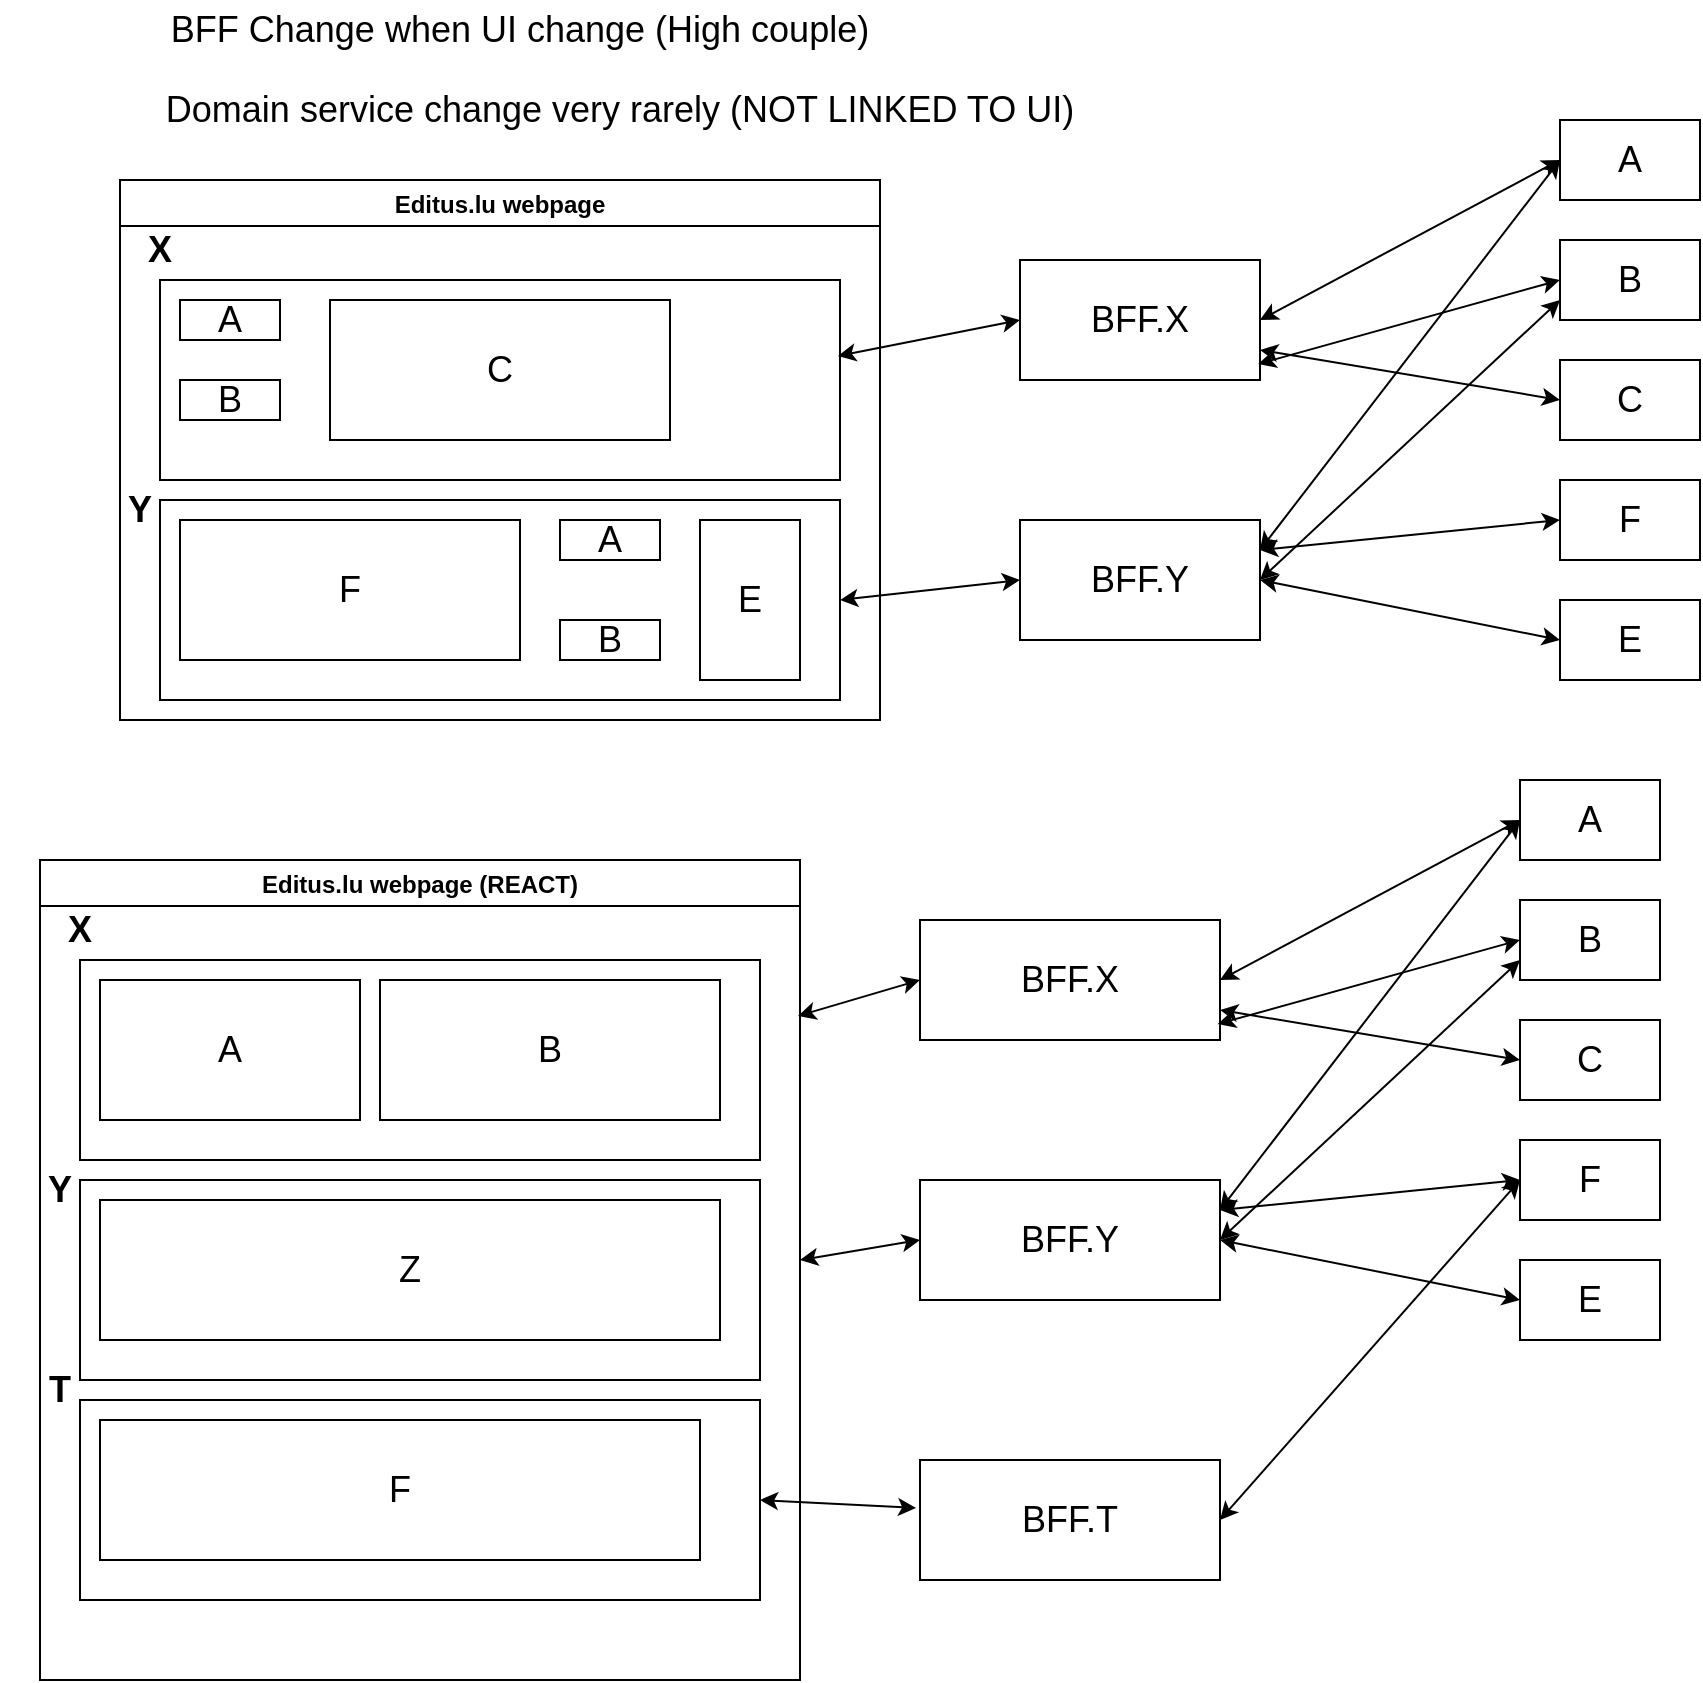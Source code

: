 <mxfile version="16.6.3" type="github">
  <diagram id="c6mJYmaqCusoTaIBJFSl" name="Page-1">
    <mxGraphModel dx="2249" dy="721" grid="1" gridSize="10" guides="1" tooltips="1" connect="1" arrows="1" fold="1" page="1" pageScale="1" pageWidth="827" pageHeight="1169" math="0" shadow="0">
      <root>
        <mxCell id="0" />
        <mxCell id="1" parent="0" />
        <mxCell id="-I1qoJd3Gczy4PTa_OBQ-3" value="Editus.lu webpage" style="swimlane;" vertex="1" parent="1">
          <mxGeometry x="20" y="110" width="380" height="270" as="geometry" />
        </mxCell>
        <mxCell id="-I1qoJd3Gczy4PTa_OBQ-4" value="" style="rounded=0;whiteSpace=wrap;html=1;" vertex="1" parent="-I1qoJd3Gczy4PTa_OBQ-3">
          <mxGeometry x="20" y="50" width="340" height="100" as="geometry" />
        </mxCell>
        <mxCell id="-I1qoJd3Gczy4PTa_OBQ-5" value="X" style="text;html=1;strokeColor=none;fillColor=none;align=center;verticalAlign=middle;whiteSpace=wrap;rounded=0;fontStyle=1;fontSize=18;" vertex="1" parent="-I1qoJd3Gczy4PTa_OBQ-3">
          <mxGeometry x="-10" y="20" width="60" height="30" as="geometry" />
        </mxCell>
        <mxCell id="-I1qoJd3Gczy4PTa_OBQ-6" value="A" style="rounded=0;whiteSpace=wrap;html=1;fontSize=18;" vertex="1" parent="-I1qoJd3Gczy4PTa_OBQ-3">
          <mxGeometry x="30" y="60" width="50" height="20" as="geometry" />
        </mxCell>
        <mxCell id="-I1qoJd3Gczy4PTa_OBQ-7" value="B" style="rounded=0;whiteSpace=wrap;html=1;fontSize=18;" vertex="1" parent="-I1qoJd3Gczy4PTa_OBQ-3">
          <mxGeometry x="30" y="100" width="50" height="20" as="geometry" />
        </mxCell>
        <mxCell id="-I1qoJd3Gczy4PTa_OBQ-8" value="C" style="rounded=0;whiteSpace=wrap;html=1;fontSize=18;" vertex="1" parent="-I1qoJd3Gczy4PTa_OBQ-3">
          <mxGeometry x="105" y="60" width="170" height="70" as="geometry" />
        </mxCell>
        <mxCell id="-I1qoJd3Gczy4PTa_OBQ-10" value="" style="rounded=0;whiteSpace=wrap;html=1;" vertex="1" parent="-I1qoJd3Gczy4PTa_OBQ-3">
          <mxGeometry x="20" y="160" width="340" height="100" as="geometry" />
        </mxCell>
        <mxCell id="-I1qoJd3Gczy4PTa_OBQ-11" value="Y" style="text;html=1;strokeColor=none;fillColor=none;align=center;verticalAlign=middle;whiteSpace=wrap;rounded=0;fontStyle=1;fontSize=18;" vertex="1" parent="-I1qoJd3Gczy4PTa_OBQ-3">
          <mxGeometry x="-20" y="150" width="60" height="30" as="geometry" />
        </mxCell>
        <mxCell id="-I1qoJd3Gczy4PTa_OBQ-12" value="F" style="rounded=0;whiteSpace=wrap;html=1;fontSize=18;" vertex="1" parent="-I1qoJd3Gczy4PTa_OBQ-3">
          <mxGeometry x="30" y="170" width="170" height="70" as="geometry" />
        </mxCell>
        <mxCell id="-I1qoJd3Gczy4PTa_OBQ-13" value="A" style="rounded=0;whiteSpace=wrap;html=1;fontSize=18;" vertex="1" parent="-I1qoJd3Gczy4PTa_OBQ-3">
          <mxGeometry x="220" y="170" width="50" height="20" as="geometry" />
        </mxCell>
        <mxCell id="-I1qoJd3Gczy4PTa_OBQ-14" value="B" style="rounded=0;whiteSpace=wrap;html=1;fontSize=18;" vertex="1" parent="-I1qoJd3Gczy4PTa_OBQ-3">
          <mxGeometry x="220" y="220" width="50" height="20" as="geometry" />
        </mxCell>
        <mxCell id="-I1qoJd3Gczy4PTa_OBQ-15" value="E" style="rounded=0;whiteSpace=wrap;html=1;fontSize=18;" vertex="1" parent="-I1qoJd3Gczy4PTa_OBQ-3">
          <mxGeometry x="290" y="170" width="50" height="80" as="geometry" />
        </mxCell>
        <mxCell id="-I1qoJd3Gczy4PTa_OBQ-16" value="BFF.X" style="rounded=0;whiteSpace=wrap;html=1;fontSize=18;" vertex="1" parent="1">
          <mxGeometry x="470" y="150" width="120" height="60" as="geometry" />
        </mxCell>
        <mxCell id="-I1qoJd3Gczy4PTa_OBQ-17" value="BFF.Y" style="rounded=0;whiteSpace=wrap;html=1;fontSize=18;" vertex="1" parent="1">
          <mxGeometry x="470" y="280" width="120" height="60" as="geometry" />
        </mxCell>
        <mxCell id="-I1qoJd3Gczy4PTa_OBQ-19" value="" style="endArrow=classic;startArrow=classic;html=1;rounded=0;fontSize=18;entryX=0;entryY=0.5;entryDx=0;entryDy=0;exitX=0.997;exitY=0.38;exitDx=0;exitDy=0;exitPerimeter=0;" edge="1" parent="1" source="-I1qoJd3Gczy4PTa_OBQ-4" target="-I1qoJd3Gczy4PTa_OBQ-16">
          <mxGeometry width="50" height="50" relative="1" as="geometry">
            <mxPoint x="390" y="400" as="sourcePoint" />
            <mxPoint x="440" y="350" as="targetPoint" />
          </mxGeometry>
        </mxCell>
        <mxCell id="-I1qoJd3Gczy4PTa_OBQ-20" value="" style="endArrow=classic;startArrow=classic;html=1;rounded=0;fontSize=18;entryX=0;entryY=0.5;entryDx=0;entryDy=0;exitX=1;exitY=0.5;exitDx=0;exitDy=0;" edge="1" parent="1" source="-I1qoJd3Gczy4PTa_OBQ-10" target="-I1qoJd3Gczy4PTa_OBQ-17">
          <mxGeometry width="50" height="50" relative="1" as="geometry">
            <mxPoint x="388.98" y="208" as="sourcePoint" />
            <mxPoint x="480" y="190" as="targetPoint" />
          </mxGeometry>
        </mxCell>
        <mxCell id="-I1qoJd3Gczy4PTa_OBQ-21" value="A" style="rounded=0;whiteSpace=wrap;html=1;fontSize=18;" vertex="1" parent="1">
          <mxGeometry x="740" y="80" width="70" height="40" as="geometry" />
        </mxCell>
        <mxCell id="-I1qoJd3Gczy4PTa_OBQ-22" value="B" style="rounded=0;whiteSpace=wrap;html=1;fontSize=18;" vertex="1" parent="1">
          <mxGeometry x="740" y="140" width="70" height="40" as="geometry" />
        </mxCell>
        <mxCell id="-I1qoJd3Gczy4PTa_OBQ-23" value="C" style="rounded=0;whiteSpace=wrap;html=1;fontSize=18;" vertex="1" parent="1">
          <mxGeometry x="740" y="200" width="70" height="40" as="geometry" />
        </mxCell>
        <mxCell id="-I1qoJd3Gczy4PTa_OBQ-25" value="F" style="rounded=0;whiteSpace=wrap;html=1;fontSize=18;" vertex="1" parent="1">
          <mxGeometry x="740" y="260" width="70" height="40" as="geometry" />
        </mxCell>
        <mxCell id="-I1qoJd3Gczy4PTa_OBQ-26" value="E" style="rounded=0;whiteSpace=wrap;html=1;fontSize=18;" vertex="1" parent="1">
          <mxGeometry x="740" y="320" width="70" height="40" as="geometry" />
        </mxCell>
        <mxCell id="-I1qoJd3Gczy4PTa_OBQ-28" value="" style="endArrow=classic;startArrow=classic;html=1;rounded=0;fontSize=18;entryX=0;entryY=0.5;entryDx=0;entryDy=0;exitX=1;exitY=0.5;exitDx=0;exitDy=0;" edge="1" parent="1" source="-I1qoJd3Gczy4PTa_OBQ-16" target="-I1qoJd3Gczy4PTa_OBQ-21">
          <mxGeometry width="50" height="50" relative="1" as="geometry">
            <mxPoint x="388.98" y="208" as="sourcePoint" />
            <mxPoint x="480" y="190" as="targetPoint" />
          </mxGeometry>
        </mxCell>
        <mxCell id="-I1qoJd3Gczy4PTa_OBQ-29" value="" style="endArrow=classic;startArrow=classic;html=1;rounded=0;fontSize=18;entryX=0;entryY=0.5;entryDx=0;entryDy=0;exitX=0.992;exitY=0.867;exitDx=0;exitDy=0;exitPerimeter=0;" edge="1" parent="1" source="-I1qoJd3Gczy4PTa_OBQ-16" target="-I1qoJd3Gczy4PTa_OBQ-22">
          <mxGeometry width="50" height="50" relative="1" as="geometry">
            <mxPoint x="600" y="190" as="sourcePoint" />
            <mxPoint x="670" y="110" as="targetPoint" />
          </mxGeometry>
        </mxCell>
        <mxCell id="-I1qoJd3Gczy4PTa_OBQ-30" value="" style="endArrow=classic;startArrow=classic;html=1;rounded=0;fontSize=18;entryX=0;entryY=0.5;entryDx=0;entryDy=0;exitX=1;exitY=0.75;exitDx=0;exitDy=0;" edge="1" parent="1" source="-I1qoJd3Gczy4PTa_OBQ-16" target="-I1qoJd3Gczy4PTa_OBQ-23">
          <mxGeometry width="50" height="50" relative="1" as="geometry">
            <mxPoint x="599.04" y="212.02" as="sourcePoint" />
            <mxPoint x="670" y="170" as="targetPoint" />
          </mxGeometry>
        </mxCell>
        <mxCell id="-I1qoJd3Gczy4PTa_OBQ-31" value="" style="endArrow=classic;startArrow=classic;html=1;rounded=0;fontSize=18;entryX=0;entryY=0.5;entryDx=0;entryDy=0;exitX=1;exitY=0.25;exitDx=0;exitDy=0;" edge="1" parent="1" source="-I1qoJd3Gczy4PTa_OBQ-17" target="-I1qoJd3Gczy4PTa_OBQ-25">
          <mxGeometry width="50" height="50" relative="1" as="geometry">
            <mxPoint x="600" y="205" as="sourcePoint" />
            <mxPoint x="750" y="230" as="targetPoint" />
          </mxGeometry>
        </mxCell>
        <mxCell id="-I1qoJd3Gczy4PTa_OBQ-32" value="" style="endArrow=classic;startArrow=classic;html=1;rounded=0;fontSize=18;entryX=0;entryY=0.5;entryDx=0;entryDy=0;exitX=1;exitY=0.25;exitDx=0;exitDy=0;" edge="1" parent="1" source="-I1qoJd3Gczy4PTa_OBQ-17" target="-I1qoJd3Gczy4PTa_OBQ-21">
          <mxGeometry width="50" height="50" relative="1" as="geometry">
            <mxPoint x="600" y="305" as="sourcePoint" />
            <mxPoint x="750" y="290" as="targetPoint" />
          </mxGeometry>
        </mxCell>
        <mxCell id="-I1qoJd3Gczy4PTa_OBQ-33" value="" style="endArrow=classic;startArrow=classic;html=1;rounded=0;fontSize=18;entryX=0;entryY=0.75;entryDx=0;entryDy=0;exitX=1;exitY=0.5;exitDx=0;exitDy=0;" edge="1" parent="1" source="-I1qoJd3Gczy4PTa_OBQ-17" target="-I1qoJd3Gczy4PTa_OBQ-22">
          <mxGeometry width="50" height="50" relative="1" as="geometry">
            <mxPoint x="600" y="305" as="sourcePoint" />
            <mxPoint x="750" y="110" as="targetPoint" />
          </mxGeometry>
        </mxCell>
        <mxCell id="-I1qoJd3Gczy4PTa_OBQ-34" value="" style="endArrow=classic;startArrow=classic;html=1;rounded=0;fontSize=18;entryX=0;entryY=0.5;entryDx=0;entryDy=0;exitX=1;exitY=0.5;exitDx=0;exitDy=0;" edge="1" parent="1" source="-I1qoJd3Gczy4PTa_OBQ-17" target="-I1qoJd3Gczy4PTa_OBQ-26">
          <mxGeometry width="50" height="50" relative="1" as="geometry">
            <mxPoint x="600" y="320" as="sourcePoint" />
            <mxPoint x="750" y="180" as="targetPoint" />
          </mxGeometry>
        </mxCell>
        <mxCell id="-I1qoJd3Gczy4PTa_OBQ-44" value="BFF.X" style="rounded=0;whiteSpace=wrap;html=1;fontSize=18;" vertex="1" parent="1">
          <mxGeometry x="420" y="480" width="150" height="60" as="geometry" />
        </mxCell>
        <mxCell id="-I1qoJd3Gczy4PTa_OBQ-45" value="BFF.Y" style="rounded=0;whiteSpace=wrap;html=1;fontSize=18;" vertex="1" parent="1">
          <mxGeometry x="420" y="610" width="150" height="60" as="geometry" />
        </mxCell>
        <mxCell id="-I1qoJd3Gczy4PTa_OBQ-46" value="" style="endArrow=classic;startArrow=classic;html=1;rounded=0;fontSize=18;entryX=0;entryY=0.5;entryDx=0;entryDy=0;exitX=0.997;exitY=0.38;exitDx=0;exitDy=0;exitPerimeter=0;" edge="1" parent="1" target="-I1qoJd3Gczy4PTa_OBQ-44">
          <mxGeometry width="50" height="50" relative="1" as="geometry">
            <mxPoint x="358.98" y="528" as="sourcePoint" />
            <mxPoint x="420" y="680" as="targetPoint" />
          </mxGeometry>
        </mxCell>
        <mxCell id="-I1qoJd3Gczy4PTa_OBQ-47" value="" style="endArrow=classic;startArrow=classic;html=1;rounded=0;fontSize=18;entryX=0;entryY=0.5;entryDx=0;entryDy=0;exitX=1;exitY=0.5;exitDx=0;exitDy=0;" edge="1" parent="1" target="-I1qoJd3Gczy4PTa_OBQ-45">
          <mxGeometry width="50" height="50" relative="1" as="geometry">
            <mxPoint x="360" y="650" as="sourcePoint" />
            <mxPoint x="460" y="520" as="targetPoint" />
          </mxGeometry>
        </mxCell>
        <mxCell id="-I1qoJd3Gczy4PTa_OBQ-48" value="A" style="rounded=0;whiteSpace=wrap;html=1;fontSize=18;" vertex="1" parent="1">
          <mxGeometry x="720" y="410" width="70" height="40" as="geometry" />
        </mxCell>
        <mxCell id="-I1qoJd3Gczy4PTa_OBQ-49" value="B" style="rounded=0;whiteSpace=wrap;html=1;fontSize=18;" vertex="1" parent="1">
          <mxGeometry x="720" y="470" width="70" height="40" as="geometry" />
        </mxCell>
        <mxCell id="-I1qoJd3Gczy4PTa_OBQ-50" value="C" style="rounded=0;whiteSpace=wrap;html=1;fontSize=18;" vertex="1" parent="1">
          <mxGeometry x="720" y="530" width="70" height="40" as="geometry" />
        </mxCell>
        <mxCell id="-I1qoJd3Gczy4PTa_OBQ-51" value="F" style="rounded=0;whiteSpace=wrap;html=1;fontSize=18;" vertex="1" parent="1">
          <mxGeometry x="720" y="590" width="70" height="40" as="geometry" />
        </mxCell>
        <mxCell id="-I1qoJd3Gczy4PTa_OBQ-52" value="E" style="rounded=0;whiteSpace=wrap;html=1;fontSize=18;" vertex="1" parent="1">
          <mxGeometry x="720" y="650" width="70" height="40" as="geometry" />
        </mxCell>
        <mxCell id="-I1qoJd3Gczy4PTa_OBQ-53" value="" style="endArrow=classic;startArrow=classic;html=1;rounded=0;fontSize=18;entryX=0;entryY=0.5;entryDx=0;entryDy=0;exitX=1;exitY=0.5;exitDx=0;exitDy=0;" edge="1" parent="1" source="-I1qoJd3Gczy4PTa_OBQ-44" target="-I1qoJd3Gczy4PTa_OBQ-48">
          <mxGeometry width="50" height="50" relative="1" as="geometry">
            <mxPoint x="368.98" y="538" as="sourcePoint" />
            <mxPoint x="460" y="520" as="targetPoint" />
          </mxGeometry>
        </mxCell>
        <mxCell id="-I1qoJd3Gczy4PTa_OBQ-54" value="" style="endArrow=classic;startArrow=classic;html=1;rounded=0;fontSize=18;entryX=0;entryY=0.5;entryDx=0;entryDy=0;exitX=0.992;exitY=0.867;exitDx=0;exitDy=0;exitPerimeter=0;" edge="1" parent="1" source="-I1qoJd3Gczy4PTa_OBQ-44" target="-I1qoJd3Gczy4PTa_OBQ-49">
          <mxGeometry width="50" height="50" relative="1" as="geometry">
            <mxPoint x="580" y="520" as="sourcePoint" />
            <mxPoint x="650" y="440" as="targetPoint" />
          </mxGeometry>
        </mxCell>
        <mxCell id="-I1qoJd3Gczy4PTa_OBQ-55" value="" style="endArrow=classic;startArrow=classic;html=1;rounded=0;fontSize=18;entryX=0;entryY=0.5;entryDx=0;entryDy=0;exitX=1;exitY=0.75;exitDx=0;exitDy=0;" edge="1" parent="1" source="-I1qoJd3Gczy4PTa_OBQ-44" target="-I1qoJd3Gczy4PTa_OBQ-50">
          <mxGeometry width="50" height="50" relative="1" as="geometry">
            <mxPoint x="579.04" y="542.02" as="sourcePoint" />
            <mxPoint x="650" y="500" as="targetPoint" />
          </mxGeometry>
        </mxCell>
        <mxCell id="-I1qoJd3Gczy4PTa_OBQ-56" value="" style="endArrow=classic;startArrow=classic;html=1;rounded=0;fontSize=18;entryX=0;entryY=0.5;entryDx=0;entryDy=0;exitX=1;exitY=0.25;exitDx=0;exitDy=0;" edge="1" parent="1" source="-I1qoJd3Gczy4PTa_OBQ-45" target="-I1qoJd3Gczy4PTa_OBQ-51">
          <mxGeometry width="50" height="50" relative="1" as="geometry">
            <mxPoint x="580" y="535" as="sourcePoint" />
            <mxPoint x="730" y="560" as="targetPoint" />
          </mxGeometry>
        </mxCell>
        <mxCell id="-I1qoJd3Gczy4PTa_OBQ-57" value="" style="endArrow=classic;startArrow=classic;html=1;rounded=0;fontSize=18;entryX=0;entryY=0.5;entryDx=0;entryDy=0;exitX=1;exitY=0.25;exitDx=0;exitDy=0;" edge="1" parent="1" source="-I1qoJd3Gczy4PTa_OBQ-45" target="-I1qoJd3Gczy4PTa_OBQ-48">
          <mxGeometry width="50" height="50" relative="1" as="geometry">
            <mxPoint x="580" y="635" as="sourcePoint" />
            <mxPoint x="730" y="620" as="targetPoint" />
          </mxGeometry>
        </mxCell>
        <mxCell id="-I1qoJd3Gczy4PTa_OBQ-58" value="" style="endArrow=classic;startArrow=classic;html=1;rounded=0;fontSize=18;entryX=0;entryY=0.75;entryDx=0;entryDy=0;exitX=1;exitY=0.5;exitDx=0;exitDy=0;" edge="1" parent="1" source="-I1qoJd3Gczy4PTa_OBQ-45" target="-I1qoJd3Gczy4PTa_OBQ-49">
          <mxGeometry width="50" height="50" relative="1" as="geometry">
            <mxPoint x="580" y="635" as="sourcePoint" />
            <mxPoint x="730" y="440" as="targetPoint" />
          </mxGeometry>
        </mxCell>
        <mxCell id="-I1qoJd3Gczy4PTa_OBQ-59" value="" style="endArrow=classic;startArrow=classic;html=1;rounded=0;fontSize=18;entryX=0;entryY=0.5;entryDx=0;entryDy=0;exitX=1;exitY=0.5;exitDx=0;exitDy=0;" edge="1" parent="1" source="-I1qoJd3Gczy4PTa_OBQ-45" target="-I1qoJd3Gczy4PTa_OBQ-52">
          <mxGeometry width="50" height="50" relative="1" as="geometry">
            <mxPoint x="580" y="650" as="sourcePoint" />
            <mxPoint x="730" y="510" as="targetPoint" />
          </mxGeometry>
        </mxCell>
        <mxCell id="-I1qoJd3Gczy4PTa_OBQ-72" value="Editus.lu webpage (REACT)" style="swimlane;" vertex="1" parent="1">
          <mxGeometry x="-20" y="450" width="380" height="410" as="geometry" />
        </mxCell>
        <mxCell id="-I1qoJd3Gczy4PTa_OBQ-73" value="" style="rounded=0;whiteSpace=wrap;html=1;" vertex="1" parent="-I1qoJd3Gczy4PTa_OBQ-72">
          <mxGeometry x="20" y="50" width="340" height="100" as="geometry" />
        </mxCell>
        <mxCell id="-I1qoJd3Gczy4PTa_OBQ-74" value="X" style="text;html=1;strokeColor=none;fillColor=none;align=center;verticalAlign=middle;whiteSpace=wrap;rounded=0;fontStyle=1;fontSize=18;" vertex="1" parent="-I1qoJd3Gczy4PTa_OBQ-72">
          <mxGeometry x="-10" y="20" width="60" height="30" as="geometry" />
        </mxCell>
        <mxCell id="-I1qoJd3Gczy4PTa_OBQ-75" value="A" style="rounded=0;whiteSpace=wrap;html=1;fontSize=18;" vertex="1" parent="-I1qoJd3Gczy4PTa_OBQ-72">
          <mxGeometry x="30" y="60" width="130" height="70" as="geometry" />
        </mxCell>
        <mxCell id="-I1qoJd3Gczy4PTa_OBQ-76" value="B" style="rounded=0;whiteSpace=wrap;html=1;fontSize=18;" vertex="1" parent="-I1qoJd3Gczy4PTa_OBQ-72">
          <mxGeometry x="170" y="60" width="170" height="70" as="geometry" />
        </mxCell>
        <mxCell id="-I1qoJd3Gczy4PTa_OBQ-78" value="" style="rounded=0;whiteSpace=wrap;html=1;" vertex="1" parent="-I1qoJd3Gczy4PTa_OBQ-72">
          <mxGeometry x="20" y="160" width="340" height="100" as="geometry" />
        </mxCell>
        <mxCell id="-I1qoJd3Gczy4PTa_OBQ-79" value="Y" style="text;html=1;strokeColor=none;fillColor=none;align=center;verticalAlign=middle;whiteSpace=wrap;rounded=0;fontStyle=1;fontSize=18;" vertex="1" parent="-I1qoJd3Gczy4PTa_OBQ-72">
          <mxGeometry x="-20" y="150" width="60" height="30" as="geometry" />
        </mxCell>
        <mxCell id="-I1qoJd3Gczy4PTa_OBQ-80" value="Z" style="rounded=0;whiteSpace=wrap;html=1;fontSize=18;" vertex="1" parent="-I1qoJd3Gczy4PTa_OBQ-72">
          <mxGeometry x="30" y="170" width="310" height="70" as="geometry" />
        </mxCell>
        <mxCell id="-I1qoJd3Gczy4PTa_OBQ-84" value="" style="rounded=0;whiteSpace=wrap;html=1;" vertex="1" parent="-I1qoJd3Gczy4PTa_OBQ-72">
          <mxGeometry x="20" y="270" width="340" height="100" as="geometry" />
        </mxCell>
        <mxCell id="-I1qoJd3Gczy4PTa_OBQ-85" value="T" style="text;html=1;strokeColor=none;fillColor=none;align=center;verticalAlign=middle;whiteSpace=wrap;rounded=0;fontStyle=1;fontSize=18;" vertex="1" parent="-I1qoJd3Gczy4PTa_OBQ-72">
          <mxGeometry x="-20" y="250" width="60" height="30" as="geometry" />
        </mxCell>
        <mxCell id="-I1qoJd3Gczy4PTa_OBQ-87" value="F" style="rounded=0;whiteSpace=wrap;html=1;fontSize=18;" vertex="1" parent="-I1qoJd3Gczy4PTa_OBQ-72">
          <mxGeometry x="30" y="280" width="300" height="70" as="geometry" />
        </mxCell>
        <mxCell id="-I1qoJd3Gczy4PTa_OBQ-88" value="BFF.T" style="rounded=0;whiteSpace=wrap;html=1;fontSize=18;" vertex="1" parent="1">
          <mxGeometry x="420" y="750" width="150" height="60" as="geometry" />
        </mxCell>
        <mxCell id="-I1qoJd3Gczy4PTa_OBQ-89" value="" style="endArrow=classic;startArrow=classic;html=1;rounded=0;fontSize=18;entryX=-0.013;entryY=0.4;entryDx=0;entryDy=0;exitX=1;exitY=0.5;exitDx=0;exitDy=0;entryPerimeter=0;" edge="1" parent="1" source="-I1qoJd3Gczy4PTa_OBQ-84" target="-I1qoJd3Gczy4PTa_OBQ-88">
          <mxGeometry width="50" height="50" relative="1" as="geometry">
            <mxPoint x="354" y="785" as="sourcePoint" />
            <mxPoint x="414" y="775" as="targetPoint" />
          </mxGeometry>
        </mxCell>
        <mxCell id="-I1qoJd3Gczy4PTa_OBQ-90" value="" style="endArrow=classic;startArrow=classic;html=1;rounded=0;fontSize=18;entryX=0;entryY=0.5;entryDx=0;entryDy=0;exitX=1;exitY=0.5;exitDx=0;exitDy=0;" edge="1" parent="1" source="-I1qoJd3Gczy4PTa_OBQ-88" target="-I1qoJd3Gczy4PTa_OBQ-51">
          <mxGeometry width="50" height="50" relative="1" as="geometry">
            <mxPoint x="580" y="650" as="sourcePoint" />
            <mxPoint x="730" y="680" as="targetPoint" />
          </mxGeometry>
        </mxCell>
        <mxCell id="-I1qoJd3Gczy4PTa_OBQ-92" value="BFF Change when UI change (High couple)" style="text;html=1;strokeColor=none;fillColor=none;align=center;verticalAlign=middle;whiteSpace=wrap;rounded=0;fontSize=18;" vertex="1" parent="1">
          <mxGeometry x="20" y="20" width="400" height="30" as="geometry" />
        </mxCell>
        <mxCell id="-I1qoJd3Gczy4PTa_OBQ-93" value="Domain service change very rarely (NOT LINKED TO UI)" style="text;html=1;strokeColor=none;fillColor=none;align=center;verticalAlign=middle;whiteSpace=wrap;rounded=0;fontSize=18;" vertex="1" parent="1">
          <mxGeometry x="20" y="60" width="500" height="30" as="geometry" />
        </mxCell>
      </root>
    </mxGraphModel>
  </diagram>
</mxfile>
